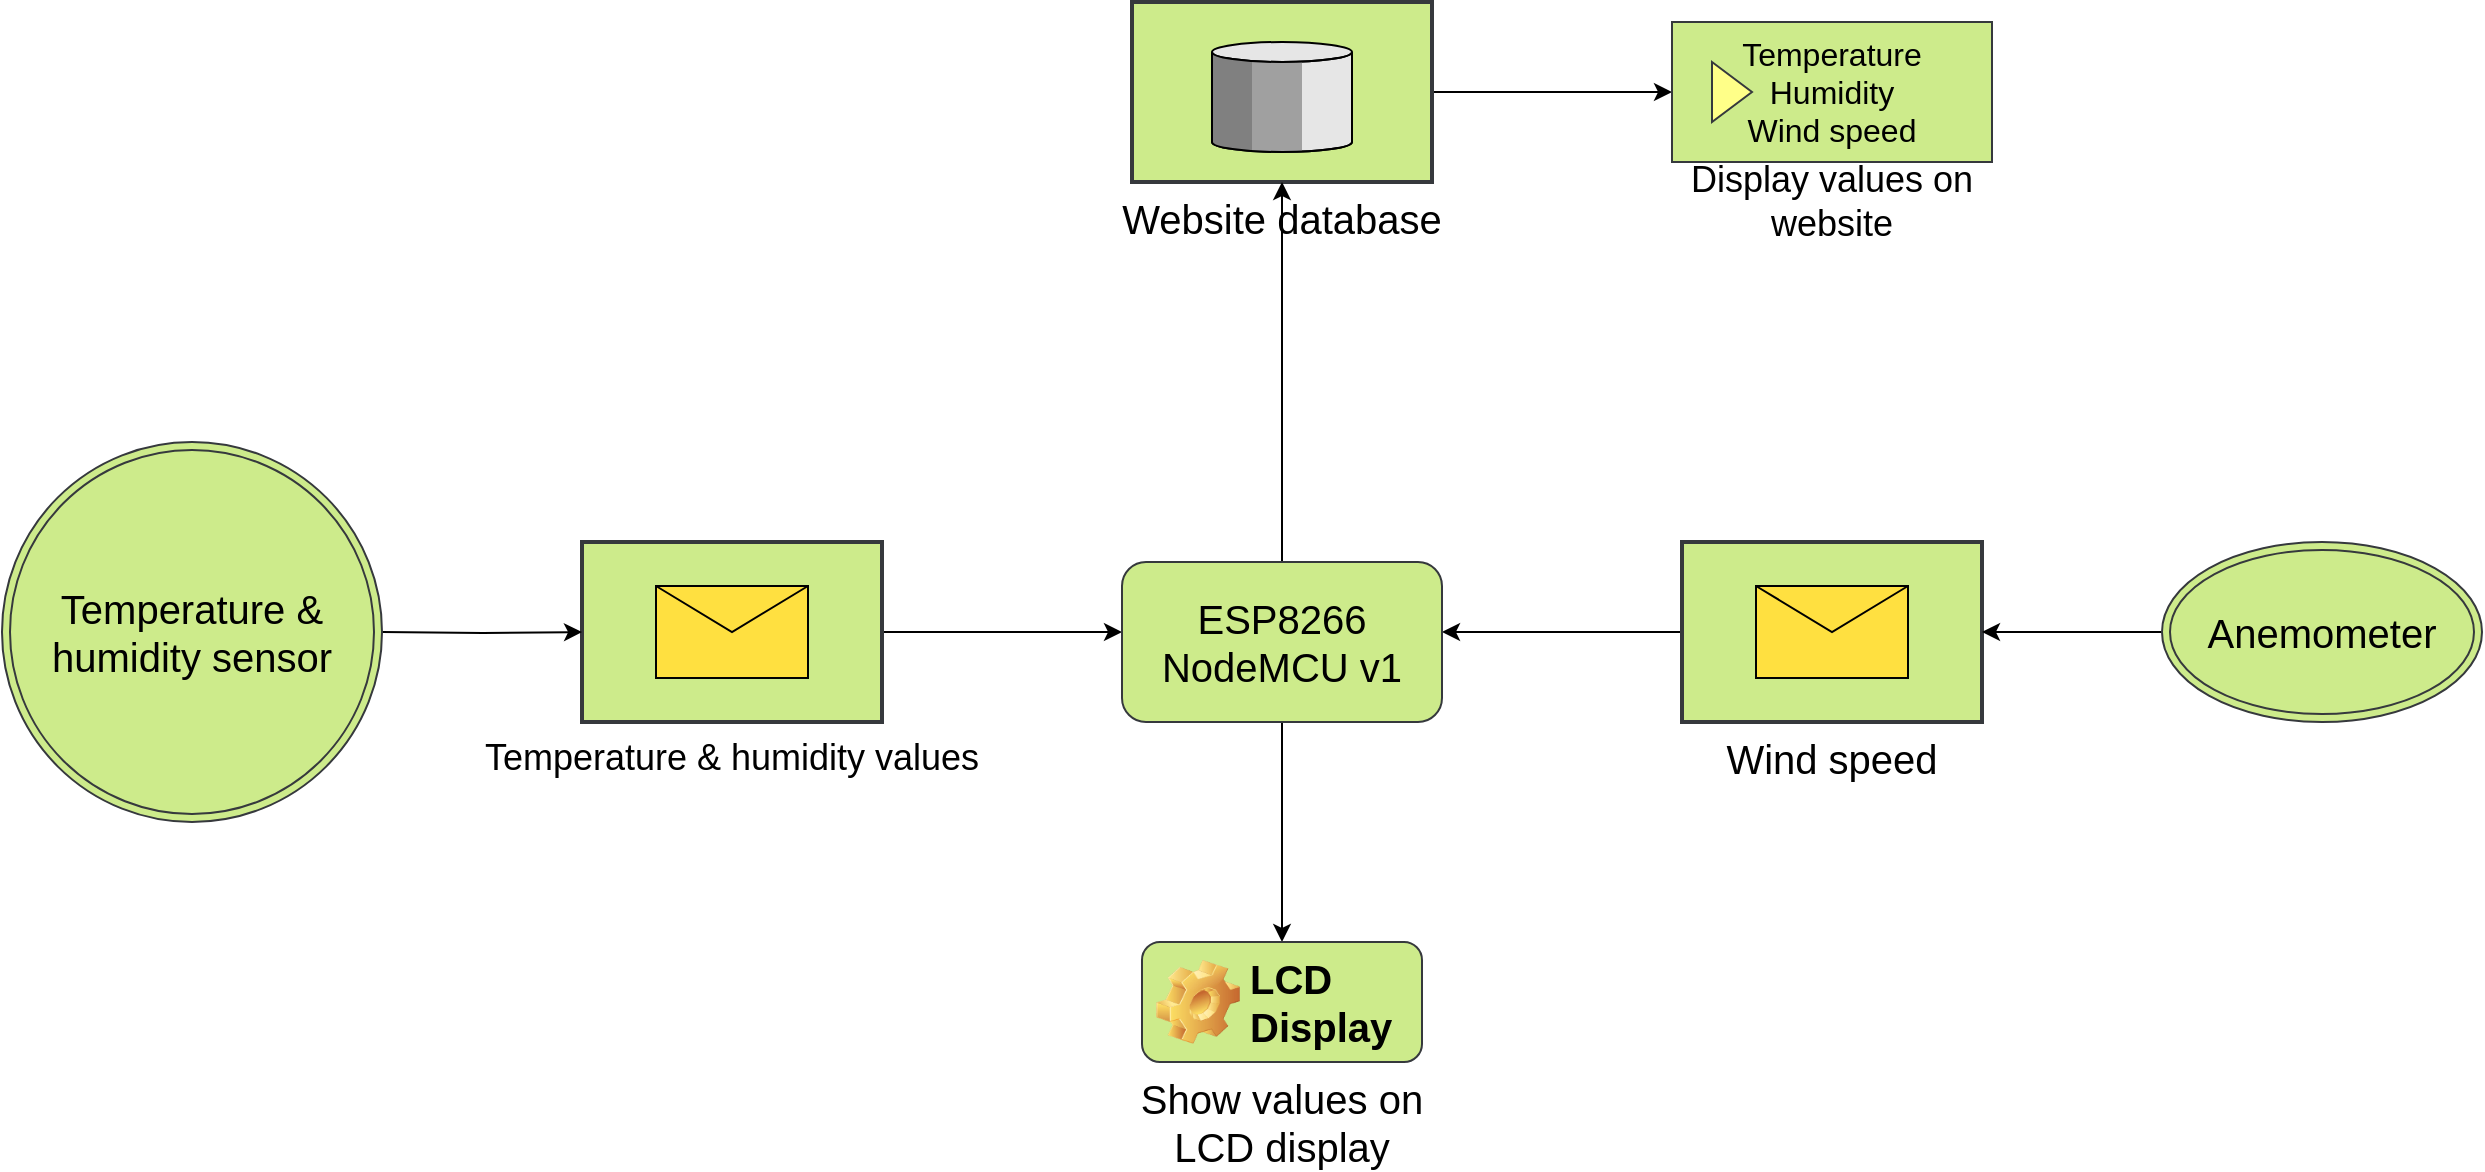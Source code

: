 <mxfile version="13.7.7" type="device"><diagram name="Page-1" id="74b105a0-9070-1c63-61bc-23e55f88626e"><mxGraphModel dx="1673" dy="931" grid="1" gridSize="10" guides="1" tooltips="1" connect="1" arrows="1" fold="1" page="1" pageScale="1.5" pageWidth="1169" pageHeight="826" background="none" math="0" shadow="0"><root><mxCell id="0" style=";html=1;"/><mxCell id="1" style=";html=1;" parent="0"/><mxCell id="BzTIujFZCTQ6cvbx997V-9" style="edgeStyle=orthogonalEdgeStyle;rounded=0;orthogonalLoop=1;jettySize=auto;html=1;exitX=1;exitY=0.5;exitDx=0;exitDy=0;exitPerimeter=0;entryX=0;entryY=0.5;entryDx=0;entryDy=0;fontSize=20;" edge="1" parent="1" source="BzTIujFZCTQ6cvbx997V-2"><mxGeometry relative="1" as="geometry"><mxPoint x="800.0" y="435" as="targetPoint"/></mxGeometry></mxCell><mxCell id="BzTIujFZCTQ6cvbx997V-2" value="Temperature &amp; humidity values" style="strokeWidth=2;outlineConnect=0;dashed=0;align=center;fontSize=18;fillColor=#cdeb8b;verticalLabelPosition=bottom;verticalAlign=top;shape=mxgraph.eip.envelope_wrapper;strokeColor=#36393d;" vertex="1" parent="1"><mxGeometry x="530" y="390" width="150" height="90" as="geometry"/></mxCell><mxCell id="BzTIujFZCTQ6cvbx997V-8" style="edgeStyle=orthogonalEdgeStyle;rounded=0;orthogonalLoop=1;jettySize=auto;html=1;exitX=0;exitY=0.5;exitDx=0;exitDy=0;exitPerimeter=0;fontSize=20;" edge="1" parent="1" source="BzTIujFZCTQ6cvbx997V-3"><mxGeometry relative="1" as="geometry"><mxPoint x="960.0" y="435" as="targetPoint"/></mxGeometry></mxCell><mxCell id="BzTIujFZCTQ6cvbx997V-3" value="Wind speed" style="strokeWidth=2;outlineConnect=0;dashed=0;align=center;fontSize=20;fillColor=#cdeb8b;verticalLabelPosition=bottom;verticalAlign=top;shape=mxgraph.eip.envelope_wrapper;strokeColor=#36393d;" vertex="1" parent="1"><mxGeometry x="1080" y="390" width="150" height="90" as="geometry"/></mxCell><mxCell id="BzTIujFZCTQ6cvbx997V-29" style="edgeStyle=orthogonalEdgeStyle;rounded=0;orthogonalLoop=1;jettySize=auto;html=1;exitX=1;exitY=0.5;exitDx=0;exitDy=0;exitPerimeter=0;entryX=0;entryY=0.5;entryDx=0;entryDy=0;fontSize=16;" edge="1" parent="1" source="BzTIujFZCTQ6cvbx997V-5" target="BzTIujFZCTQ6cvbx997V-27"><mxGeometry relative="1" as="geometry"/></mxCell><mxCell id="BzTIujFZCTQ6cvbx997V-5" value="Website database" style="strokeWidth=2;outlineConnect=0;dashed=0;align=center;fontSize=20;verticalLabelPosition=bottom;verticalAlign=top;shape=mxgraph.eip.message_store;fillColor=#cdeb8b;strokeColor=#36393d;" vertex="1" parent="1"><mxGeometry x="805" y="120" width="150" height="90" as="geometry"/></mxCell><mxCell id="BzTIujFZCTQ6cvbx997V-17" style="edgeStyle=orthogonalEdgeStyle;rounded=0;orthogonalLoop=1;jettySize=auto;html=1;entryX=0.5;entryY=0;entryDx=0;entryDy=0;fontSize=20;" edge="1" parent="1" source="BzTIujFZCTQ6cvbx997V-13" target="BzTIujFZCTQ6cvbx997V-15"><mxGeometry relative="1" as="geometry"/></mxCell><mxCell id="BzTIujFZCTQ6cvbx997V-34" style="edgeStyle=orthogonalEdgeStyle;rounded=0;orthogonalLoop=1;jettySize=auto;html=1;exitX=0.5;exitY=0;exitDx=0;exitDy=0;fontSize=16;" edge="1" parent="1" source="BzTIujFZCTQ6cvbx997V-13" target="BzTIujFZCTQ6cvbx997V-5"><mxGeometry relative="1" as="geometry"/></mxCell><mxCell id="BzTIujFZCTQ6cvbx997V-13" value="&lt;div&gt;ESP8266&lt;/div&gt;&lt;div&gt;NodeMCU v1&lt;/div&gt;" style="rounded=1;whiteSpace=wrap;html=1;fontSize=20;fillColor=#cdeb8b;strokeColor=#36393d;" vertex="1" parent="1"><mxGeometry x="800" y="400" width="160" height="80" as="geometry"/></mxCell><mxCell id="BzTIujFZCTQ6cvbx997V-18" style="edgeStyle=orthogonalEdgeStyle;rounded=0;orthogonalLoop=1;jettySize=auto;html=1;exitX=1;exitY=0.5;exitDx=0;exitDy=0;entryX=0;entryY=0.5;entryDx=0;entryDy=0;entryPerimeter=0;fontSize=20;" edge="1" parent="1" target="BzTIujFZCTQ6cvbx997V-2"><mxGeometry relative="1" as="geometry"><mxPoint x="430.0" y="435" as="sourcePoint"/></mxGeometry></mxCell><mxCell id="BzTIujFZCTQ6cvbx997V-15" value="LCD Display" style="label;whiteSpace=wrap;html=1;image=img/clipart/Gear_128x128.png;fontSize=20;fillColor=#cdeb8b;strokeColor=#36393d;" vertex="1" parent="1"><mxGeometry x="810" y="590" width="140" height="60" as="geometry"/></mxCell><mxCell id="BzTIujFZCTQ6cvbx997V-19" value="Temperature &amp;amp; humidity sensor" style="ellipse;shape=doubleEllipse;whiteSpace=wrap;html=1;aspect=fixed;fontSize=20;fillColor=#cdeb8b;strokeColor=#36393d;" vertex="1" parent="1"><mxGeometry x="240" y="340" width="190" height="190" as="geometry"/></mxCell><mxCell id="BzTIujFZCTQ6cvbx997V-22" style="edgeStyle=orthogonalEdgeStyle;rounded=0;orthogonalLoop=1;jettySize=auto;html=1;entryX=1;entryY=0.5;entryDx=0;entryDy=0;entryPerimeter=0;fontSize=20;" edge="1" parent="1" source="BzTIujFZCTQ6cvbx997V-21" target="BzTIujFZCTQ6cvbx997V-3"><mxGeometry relative="1" as="geometry"/></mxCell><mxCell id="BzTIujFZCTQ6cvbx997V-21" value="Anemometer" style="ellipse;shape=doubleEllipse;whiteSpace=wrap;html=1;fontSize=20;fillColor=#cdeb8b;strokeColor=#36393d;" vertex="1" parent="1"><mxGeometry x="1320" y="390" width="160" height="90" as="geometry"/></mxCell><mxCell id="BzTIujFZCTQ6cvbx997V-27" value="Temperature&lt;br&gt;&lt;div&gt;Humidity&lt;/div&gt;&lt;div&gt;Wind speed&lt;br&gt;&lt;/div&gt;" style="html=1;whiteSpace=wrap;container=1;recursiveResize=0;collapsible=0;fontSize=16;fillColor=#cdeb8b;strokeColor=#36393d;" vertex="1" parent="1"><mxGeometry x="1075" y="130" width="160" height="70" as="geometry"/></mxCell><mxCell id="BzTIujFZCTQ6cvbx997V-28" value="" style="triangle;html=1;whiteSpace=wrap;fillColor=#ffff88;strokeColor=#36393d;" vertex="1" parent="BzTIujFZCTQ6cvbx997V-27"><mxGeometry x="20" y="20" width="20" height="30" as="geometry"/></mxCell><mxCell id="BzTIujFZCTQ6cvbx997V-31" value="&lt;font style=&quot;font-size: 18px&quot;&gt;Display values on website&lt;/font&gt;" style="text;html=1;strokeColor=none;fillColor=none;align=center;verticalAlign=middle;whiteSpace=wrap;rounded=0;fontSize=16;" vertex="1" parent="1"><mxGeometry x="1055" y="210" width="200" height="20" as="geometry"/></mxCell><mxCell id="BzTIujFZCTQ6cvbx997V-35" value="&lt;font style=&quot;font-size: 20px&quot;&gt;Show values on LCD display&lt;/font&gt;" style="text;html=1;strokeColor=none;fillColor=none;align=center;verticalAlign=middle;whiteSpace=wrap;rounded=0;fontSize=16;" vertex="1" parent="1"><mxGeometry x="790" y="670" width="180" height="20" as="geometry"/></mxCell></root></mxGraphModel></diagram></mxfile>
